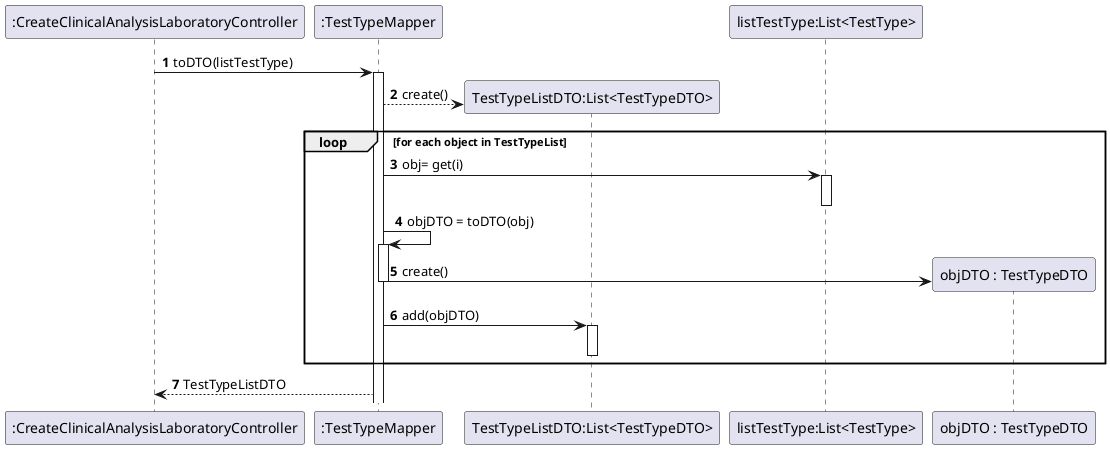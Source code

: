 @startuml
'https://plantuml.com/sequence-diagram

autonumber
participant ":CreateClinicalAnalysisLaboratoryController" as CTRL
participant ":TestTypeMapper" as MapperTT

CTRL -> MapperTT :toDTO(listTestType)
activate MapperTT
MapperTT --> "TestTypeListDTO:List<TestTypeDTO>"** :create()
loop for each object in TestTypeList
MapperTT -> "listTestType:List<TestType>" : obj= get(i)
activate "listTestType:List<TestType>"
deactivate "listTestType:List<TestType>"
MapperTT -> MapperTT : objDTO = toDTO(obj)
activate MapperTT
MapperTT -> "objDTO : TestTypeDTO"** : create()
deactivate MapperTT
MapperTT -> "TestTypeListDTO:List<TestTypeDTO>" : add(objDTO)
activate "TestTypeListDTO:List<TestTypeDTO>"
deactivate "TestTypeListDTO:List<TestTypeDTO>"
end
MapperTT --> CTRL : TestTypeListDTO
@enduml
